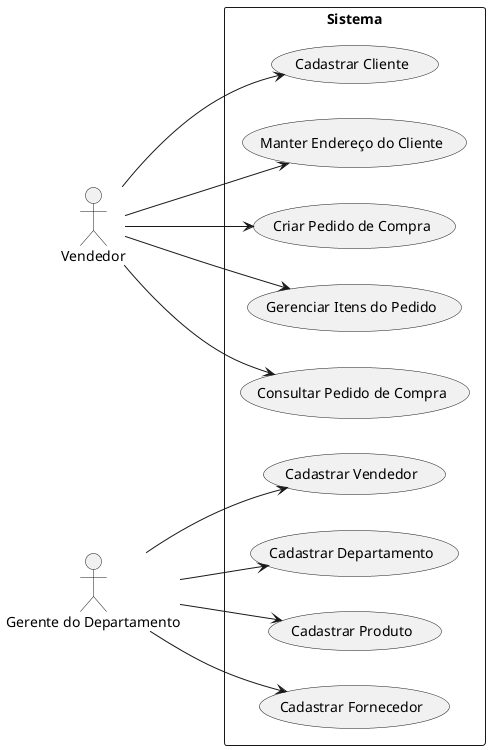 "plantuml.exportOutDir": "docs/diagrams/out"

@startuml
left to right direction
actor "Vendedor" as V
actor "Gerente do Departamento" as G

rectangle Sistema {
  
  (Cadastrar Cliente) as UC1
  (Manter Endereço do Cliente) as UC2
  (Criar Pedido de Compra) as UC3
  (Gerenciar Itens do Pedido) as UC4
  (Consultar Pedido de Compra) as UC5

  (Cadastrar Vendedor) as UC6
  (Cadastrar Departamento) as UC7
  (Cadastrar Produto) as UC8
  (Cadastrar Fornecedor) as UC9
}

V --> UC1
V --> UC2
V --> UC3
V --> UC4
V --> UC5

G --> UC6
G --> UC7
G --> UC8
G --> UC9
@enduml
